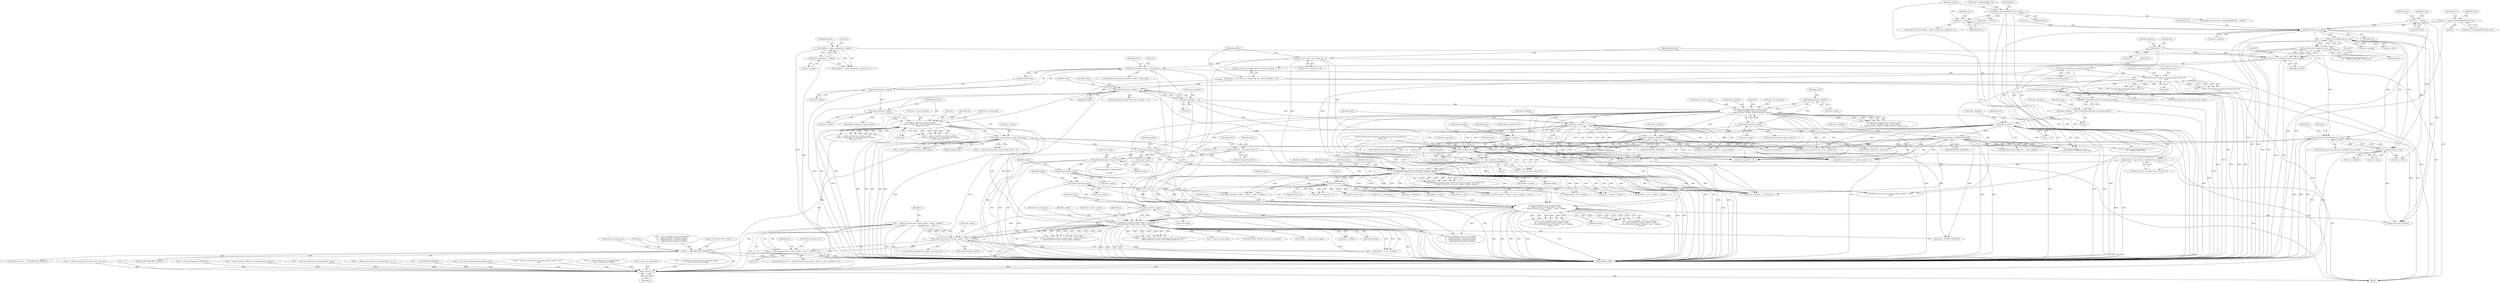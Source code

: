 digraph "0_mindrot_28652bca29046f62c7045e933e6b931de1d16737_0@integer" {
"1000614" [label="(Call,r = sshbuf_consume(state->input, aadlen + need + authlen))"];
"1000616" [label="(Call,sshbuf_consume(state->input, aadlen + need + authlen))"];
"1000603" [label="(Call,sshbuf_ptr(state->input))"];
"1000555" [label="(Call,sshbuf_ptr(state->input))"];
"1000547" [label="(Call,sshbuf_ptr(state->input))"];
"1000520" [label="(Call,sshbuf_dump(state->input, stderr))"];
"1000504" [label="(Call,sshbuf_len(state->input))"];
"1000437" [label="(Call,sshbuf_consume(state->input, block_size))"];
"1000372" [label="(Call,sshbuf_ptr(state->input))"];
"1000334" [label="(Call,sshbuf_len(state->input))"];
"1000362" [label="(Call,cipher_crypt(state->receive_context,\n\t\t    state->p_send.seqnr, cp, sshbuf_ptr(state->input),\n\t\t    block_size, 0, 0))"];
"1000349" [label="(Call,sshbuf_reserve(state->incoming_packet, block_size,\n\t\t    &cp))"];
"1000341" [label="(Call,sshbuf_reset(state->incoming_packet))"];
"1000333" [label="(Call,sshbuf_len(state->input) < block_size)"];
"1000224" [label="(Call,block_size = enc ? enc->block_size : 8)"];
"1000276" [label="(Call,sshbuf_len(state->input))"];
"1000272" [label="(Call,sshbuf_ptr(state->input))"];
"1000517" [label="(Call,fprintf(stderr, \"read_poll enc/full: \"))"];
"1000593" [label="(Call,cipher_crypt(state->receive_context, state->p_read.seqnr, cp,\n\t    sshbuf_ptr(state->input), need, aadlen, authlen))"];
"1000259" [label="(Call,cipher_get_length(state->receive_context,\n\t\t    &state->packlen, state->p_read.seqnr,\n\t\t    sshbuf_ptr(state->input), sshbuf_len(state->input)))"];
"1000251" [label="(Call,state->packlen == 0)"];
"1000540" [label="(Call,mac_check(mac, state->p_read.seqnr,\n\t\t    sshbuf_ptr(state->input), aadlen + need,\n\t\t    sshbuf_ptr(state->input) + aadlen + need + authlen,\n\t\t    maclen))"];
"1000526" [label="(Call,mac && mac->enabled && mac->etm)"];
"1000236" [label="(Call,mac && mac->enabled && mac->etm)"];
"1000215" [label="(Call,mac && mac->enabled)"];
"1000209" [label="(Call,mac = NULL)"];
"1000162" [label="(Call,state->newkeys[MODE_IN] != NULL)"];
"1000143" [label="(Call,*mac   = NULL)"];
"1000180" [label="(Call,mac  = &state->newkeys[MODE_IN]->mac)"];
"1000238" [label="(Call,mac->enabled && mac->etm)"];
"1000528" [label="(Call,mac->enabled && mac->etm)"];
"1000472" [label="(Call,debug(\"partial packet: block %d, need %d, maclen %d, authlen %d,\"\n\t    \" aadlen %d\", block_size, need, maclen, authlen, aadlen))"];
"1000466" [label="(Call,state->packlen - block_size)"];
"1000285" [label="(Call,state->packlen < 1 + 4)"];
"1000292" [label="(Call,state->packlen > PACKET_MAX_SIZE)"];
"1000392" [label="(Call,state->packlen < 1 + 4)"];
"1000381" [label="(Call,state->packlen = PEEK_U32(sshbuf_ptr(state->incoming_packet)))"];
"1000385" [label="(Call,PEEK_U32(sshbuf_ptr(state->incoming_packet)))"];
"1000386" [label="(Call,sshbuf_ptr(state->incoming_packet))"];
"1000399" [label="(Call,state->packlen > PACKET_MAX_SIZE)"];
"1000326" [label="(Call,state->packlen == 0)"];
"1000462" [label="(Call,need = 4 + state->packlen - block_size)"];
"1000455" [label="(Call,need = state->packlen)"];
"1000212" [label="(Call,maclen = mac && mac->enabled ? mac->mac_len : 0)"];
"1000235" [label="(Call,(mac && mac->enabled && mac->etm) || authlen)"];
"1000202" [label="(Call,authlen = cipher_authlen(enc->cipher))"];
"1000204" [label="(Call,cipher_authlen(enc->cipher))"];
"1000134" [label="(Call,authlen = 0)"];
"1000249" [label="(Call,aadlen && state->packlen == 0)"];
"1000232" [label="(Call,aadlen = (mac && mac->enabled && mac->etm) || authlen ? 4 : 0)"];
"1000481" [label="(Call,need % block_size)"];
"1000613" [label="(Call,(r = sshbuf_consume(state->input, aadlen + need + authlen)) != 0)"];
"1000666" [label="(Call,r != SSH_ERR_MAC_INVALID)"];
"1001009" [label="(Return,return r;)"];
"1000334" [label="(Call,sshbuf_len(state->input))"];
"1000441" [label="(Identifier,block_size)"];
"1000457" [label="(Call,state->packlen)"];
"1000481" [label="(Call,need % block_size)"];
"1000211" [label="(Identifier,NULL)"];
"1000246" [label="(Literal,4)"];
"1000336" [label="(Identifier,state)"];
"1000251" [label="(Call,state->packlen == 0)"];
"1000520" [label="(Call,sshbuf_dump(state->input, stderr))"];
"1000484" [label="(Literal,0)"];
"1000454" [label="(Block,)"];
"1000856" [label="(Call,r = uncompress_buffer(ssh, state->incoming_packet,\n\t\t    state->compression_buffer))"];
"1000293" [label="(Call,state->packlen)"];
"1000202" [label="(Call,authlen = cipher_authlen(enc->cipher))"];
"1000597" [label="(Call,state->p_read.seqnr)"];
"1000466" [label="(Call,state->packlen - block_size)"];
"1000538" [label="(Call,r = mac_check(mac, state->p_read.seqnr,\n\t\t    sshbuf_ptr(state->input), aadlen + need,\n\t\t    sshbuf_ptr(state->input) + aadlen + need + authlen,\n\t\t    maclen))"];
"1000216" [label="(Identifier,mac)"];
"1000325" [label="(ControlStructure,if (state->packlen == 0))"];
"1000208" [label="(Literal,0)"];
"1000524" [label="(Identifier,stderr)"];
"1000298" [label="(Call,sshbuf_dump(state->input, stderr))"];
"1000609" [label="(Identifier,authlen)"];
"1000976" [label="(Call,fprintf(stderr, \"read/plain[%d]:\r\n\", *typep))"];
"1000608" [label="(Identifier,aadlen)"];
"1000615" [label="(Identifier,r)"];
"1000392" [label="(Call,state->packlen < 1 + 4)"];
"1000333" [label="(Call,sshbuf_len(state->input) < block_size)"];
"1000556" [label="(Call,state->input)"];
"1000527" [label="(Identifier,mac)"];
"1000578" [label="(Call,sshbuf_reserve(state->incoming_packet, aadlen + need,\n\t    &cp))"];
"1000224" [label="(Call,block_size = enc ? enc->block_size : 8)"];
"1000263" [label="(Call,&state->packlen)"];
"1000201" [label="(Call,(authlen = cipher_authlen(enc->cipher)) != 0)"];
"1000435" [label="(Call,r = sshbuf_consume(state->input, block_size))"];
"1000210" [label="(Identifier,mac)"];
"1000427" [label="(Call,ssh_packet_start_discard(ssh, enc, mac, 0,\n\t\t\t    PACKET_MAX_SIZE))"];
"1000134" [label="(Call,authlen = 0)"];
"1000522" [label="(Identifier,state)"];
"1000758" [label="(Call,(state->packlen + 4) / block_size)"];
"1000371" [label="(Identifier,cp)"];
"1000289" [label="(Call,1 + 4)"];
"1000296" [label="(Identifier,PACKET_MAX_SIZE)"];
"1000346" [label="(Call,(r = sshbuf_reserve(state->incoming_packet, block_size,\n\t\t    &cp)) != 0)"];
"1000378" [label="(Literal,0)"];
"1000582" [label="(Call,aadlen + need)"];
"1000284" [label="(Call,state->packlen < 1 + 4 ||\n\t\t    state->packlen > PACKET_MAX_SIZE)"];
"1000607" [label="(Identifier,need)"];
"1001011" [label="(MethodReturn,RET)"];
"1000209" [label="(Call,mac = NULL)"];
"1000612" [label="(ControlStructure,if ((r = sshbuf_consume(state->input, aadlen + need + authlen)) != 0))"];
"1000332" [label="(ControlStructure,if (sshbuf_len(state->input) < block_size))"];
"1000272" [label="(Call,sshbuf_ptr(state->input))"];
"1000551" [label="(Call,aadlen + need)"];
"1000700" [label="(Call,r = sshbuf_consume(state->input, mac->mac_len))"];
"1000225" [label="(Identifier,block_size)"];
"1000285" [label="(Call,state->packlen < 1 + 4)"];
"1000331" [label="(Block,)"];
"1000342" [label="(Call,state->incoming_packet)"];
"1000343" [label="(Identifier,state)"];
"1000483" [label="(Identifier,block_size)"];
"1000667" [label="(Identifier,r)"];
"1000338" [label="(Identifier,block_size)"];
"1000250" [label="(Identifier,aadlen)"];
"1000643" [label="(Call,mac_check(mac, state->p_read.seqnr,\n\t\t    sshbuf_ptr(state->incoming_packet),\n\t\t    sshbuf_len(state->incoming_packet),\n\t\t    sshbuf_ptr(state->input), maclen))"];
"1000590" [label="(Call,(r = cipher_crypt(state->receive_context, state->p_read.seqnr, cp,\n\t    sshbuf_ptr(state->input), need, aadlen, authlen)) != 0)"];
"1000614" [label="(Call,r = sshbuf_consume(state->input, aadlen + need + authlen))"];
"1000148" [label="(Identifier,comp)"];
"1000604" [label="(Call,state->input)"];
"1001010" [label="(Identifier,r)"];
"1000529" [label="(Call,mac->enabled)"];
"1000725" [label="(Call,++state->p_read.seqnr)"];
"1000118" [label="(Block,)"];
"1000691" [label="(Call,debug(\"MAC #%d ok\", state->p_read.seqnr))"];
"1000658" [label="(Call,sshbuf_ptr(state->input))"];
"1000169" [label="(Block,)"];
"1000559" [label="(Call,aadlen + need + authlen)"];
"1000381" [label="(Call,state->packlen = PEEK_U32(sshbuf_ptr(state->incoming_packet)))"];
"1000294" [label="(Identifier,state)"];
"1000235" [label="(Call,(mac && mac->enabled && mac->etm) || authlen)"];
"1000477" [label="(Identifier,authlen)"];
"1000387" [label="(Call,state->incoming_packet)"];
"1000212" [label="(Call,maclen = mac && mac->enabled ? mac->mac_len : 0)"];
"1000554" [label="(Call,sshbuf_ptr(state->input) + aadlen + need + authlen)"];
"1000973" [label="(Call,r = 0)"];
"1000518" [label="(Identifier,stderr)"];
"1000467" [label="(Call,state->packlen)"];
"1000366" [label="(Call,state->p_send.seqnr)"];
"1000394" [label="(Identifier,state)"];
"1000952" [label="(Call,r = ssh_set_newkeys(ssh, MODE_IN))"];
"1000401" [label="(Identifier,state)"];
"1000827" [label="(Call,r = sshbuf_consume_end(state->incoming_packet, padlen))"];
"1000480" [label="(Call,need % block_size != 0)"];
"1000568" [label="(Call,r == SSH_ERR_MAC_INVALID)"];
"1000276" [label="(Call,sshbuf_len(state->input))"];
"1000226" [label="(Call,enc ? enc->block_size : 8)"];
"1000280" [label="(Literal,0)"];
"1000641" [label="(Call,r = mac_check(mac, state->p_read.seqnr,\n\t\t    sshbuf_ptr(state->incoming_packet),\n\t\t    sshbuf_len(state->incoming_packet),\n\t\t    sshbuf_ptr(state->input), maclen))"];
"1000471" [label="(Call,DBG(debug(\"partial packet: block %d, need %d, maclen %d, authlen %d,\"\n\t    \" aadlen %d\", block_size, need, maclen, authlen, aadlen)))"];
"1000499" [label="(Call,PACKET_MAX_SIZE - block_size)"];
"1000528" [label="(Call,mac->enabled && mac->etm)"];
"1000382" [label="(Call,state->packlen)"];
"1000354" [label="(Call,&cp)"];
"1000248" [label="(ControlStructure,if (aadlen && state->packlen == 0))"];
"1000136" [label="(Literal,0)"];
"1000671" [label="(Literal,\"Corrupted MAC on input.\")"];
"1000376" [label="(Identifier,block_size)"];
"1000547" [label="(Call,sshbuf_ptr(state->input))"];
"1000472" [label="(Call,debug(\"partial packet: block %d, need %d, maclen %d, authlen %d,\"\n\t    \" aadlen %d\", block_size, need, maclen, authlen, aadlen))"];
"1000416" [label="(Call,sshbuf_dump(state->incoming_packet, stderr))"];
"1000259" [label="(Call,cipher_get_length(state->receive_context,\n\t\t    &state->packlen, state->p_read.seqnr,\n\t\t    sshbuf_ptr(state->input), sshbuf_len(state->input)))"];
"1000626" [label="(ControlStructure,goto out;)"];
"1000715" [label="(Call,*seqnr_p = state->p_read.seqnr)"];
"1000673" [label="(Call,need > PACKET_MAX_SIZE)"];
"1000205" [label="(Call,enc->cipher)"];
"1000476" [label="(Identifier,maclen)"];
"1000665" [label="(ControlStructure,if (r != SSH_ERR_MAC_INVALID))"];
"1000445" [label="(Call,debug(\"input: packet len %u\", state->packlen+4))"];
"1000894" [label="(Call,r = sshbuf_get_u8(state->incoming_packet, typep))"];
"1000577" [label="(Identifier,r)"];
"1000353" [label="(Identifier,block_size)"];
"1000214" [label="(Call,mac && mac->enabled ? mac->mac_len : 0)"];
"1000464" [label="(Call,4 + state->packlen - block_size)"];
"1000335" [label="(Call,state->input)"];
"1000385" [label="(Call,PEEK_U32(sshbuf_ptr(state->incoming_packet)))"];
"1000350" [label="(Call,state->incoming_packet)"];
"1000255" [label="(Literal,0)"];
"1000267" [label="(Call,state->p_read.seqnr)"];
"1000217" [label="(Call,mac->enabled)"];
"1000232" [label="(Call,aadlen = (mac && mac->enabled && mac->etm) || authlen ? 4 : 0)"];
"1000594" [label="(Call,state->receive_context)"];
"1000512" [label="(Call,authlen + maclen)"];
"1000669" [label="(ControlStructure,goto out;)"];
"1000552" [label="(Identifier,aadlen)"];
"1000494" [label="(Call,ssh_packet_start_discard(ssh, enc, mac, 0,\n\t\t    PACKET_MAX_SIZE - block_size))"];
"1000473" [label="(Literal,\"partial packet: block %d, need %d, maclen %d, authlen %d,\"\n\t    \" aadlen %d\")"];
"1000526" [label="(Call,mac && mac->enabled && mac->etm)"];
"1000463" [label="(Identifier,need)"];
"1000519" [label="(Literal,\"read_poll enc/full: \")"];
"1000816" [label="(Call,r = sshbuf_consume(state->incoming_packet, 4 + 1))"];
"1000286" [label="(Call,state->packlen)"];
"1000968" [label="(Call,r = ssh_packet_enable_delayed_compress(ssh))"];
"1000702" [label="(Call,sshbuf_consume(state->input, mac->mac_len))"];
"1000591" [label="(Call,r = cipher_crypt(state->receive_context, state->p_read.seqnr, cp,\n\t    sshbuf_ptr(state->input), need, aadlen, authlen))"];
"1000537" [label="(Call,(r = mac_check(mac, state->p_read.seqnr,\n\t\t    sshbuf_ptr(state->input), aadlen + need,\n\t\t    sshbuf_ptr(state->input) + aadlen + need + authlen,\n\t\t    maclen)) != 0)"];
"1000162" [label="(Call,state->newkeys[MODE_IN] != NULL)"];
"1000328" [label="(Identifier,state)"];
"1000759" [label="(Call,state->packlen + 4)"];
"1000629" [label="(Identifier,mac)"];
"1000616" [label="(Call,sshbuf_consume(state->input, aadlen + need + authlen))"];
"1000363" [label="(Call,state->receive_context)"];
"1000504" [label="(Call,sshbuf_len(state->input))"];
"1000273" [label="(Call,state->input)"];
"1000434" [label="(Call,(r = sshbuf_consume(state->input, block_size)) != 0)"];
"1001009" [label="(Return,return r;)"];
"1000326" [label="(Call,state->packlen == 0)"];
"1000540" [label="(Call,mac_check(mac, state->p_read.seqnr,\n\t\t    sshbuf_ptr(state->input), aadlen + need,\n\t\t    sshbuf_ptr(state->input) + aadlen + need + authlen,\n\t\t    maclen))"];
"1000171" [label="(Identifier,enc)"];
"1000576" [label="(Call,r = sshbuf_reserve(state->incoming_packet, aadlen + need,\n\t    &cp))"];
"1000144" [label="(Identifier,mac)"];
"1000247" [label="(Literal,0)"];
"1000303" [label="(Call,logit(\"Bad packet length %u.\", state->packlen))"];
"1000237" [label="(Identifier,mac)"];
"1000503" [label="(Call,sshbuf_len(state->input) < aadlen + need + authlen + maclen)"];
"1000260" [label="(Call,state->receive_context)"];
"1000292" [label="(Call,state->packlen > PACKET_MAX_SIZE)"];
"1000525" [label="(ControlStructure,if (mac && mac->enabled && mac->etm))"];
"1000617" [label="(Call,state->input)"];
"1000446" [label="(Literal,\"input: packet len %u\")"];
"1000539" [label="(Identifier,r)"];
"1000252" [label="(Call,state->packlen)"];
"1000517" [label="(Call,fprintf(stderr, \"read_poll enc/full: \"))"];
"1000215" [label="(Call,mac && mac->enabled)"];
"1000168" [label="(Identifier,NULL)"];
"1000242" [label="(Call,mac->etm)"];
"1000470" [label="(Identifier,block_size)"];
"1000475" [label="(Identifier,need)"];
"1000373" [label="(Call,state->input)"];
"1000340" [label="(Literal,0)"];
"1000474" [label="(Identifier,block_size)"];
"1000456" [label="(Identifier,need)"];
"1000560" [label="(Identifier,aadlen)"];
"1000191" [label="(Identifier,comp)"];
"1000372" [label="(Call,sshbuf_ptr(state->input))"];
"1000327" [label="(Call,state->packlen)"];
"1000628" [label="(Call,mac && mac->enabled)"];
"1000393" [label="(Call,state->packlen)"];
"1000348" [label="(Identifier,r)"];
"1000204" [label="(Call,cipher_authlen(enc->cipher))"];
"1001001" [label="(Call,r = kex_start_rekex(ssh))"];
"1000765" [label="(Call,state->p_read.bytes += state->packlen + 4)"];
"1000377" [label="(Literal,0)"];
"1000396" [label="(Call,1 + 4)"];
"1000561" [label="(Call,need + authlen)"];
"1000360" [label="(Call,r = cipher_crypt(state->receive_context,\n\t\t    state->p_send.seqnr, cp, sshbuf_ptr(state->input),\n\t\t    block_size, 0, 0))"];
"1000239" [label="(Call,mac->enabled)"];
"1000140" [label="(Identifier,enc)"];
"1000622" [label="(Call,need + authlen)"];
"1000221" [label="(Identifier,mac)"];
"1000347" [label="(Call,r = sshbuf_reserve(state->incoming_packet, block_size,\n\t\t    &cp))"];
"1000145" [label="(Identifier,NULL)"];
"1000505" [label="(Call,state->input)"];
"1000362" [label="(Call,cipher_crypt(state->receive_context,\n\t\t    state->p_send.seqnr, cp, sshbuf_ptr(state->input),\n\t\t    block_size, 0, 0))"];
"1000403" [label="(Identifier,PACKET_MAX_SIZE)"];
"1000603" [label="(Call,sshbuf_ptr(state->input))"];
"1000341" [label="(Call,sshbuf_reset(state->incoming_packet))"];
"1000386" [label="(Call,sshbuf_ptr(state->incoming_packet))"];
"1000213" [label="(Identifier,maclen)"];
"1000359" [label="(Call,(r = cipher_crypt(state->receive_context,\n\t\t    state->p_send.seqnr, cp, sshbuf_ptr(state->input),\n\t\t    block_size, 0, 0)) != 0)"];
"1000438" [label="(Call,state->input)"];
"1000200" [label="(ControlStructure,if ((authlen = cipher_authlen(enc->cipher)) != 0))"];
"1000161" [label="(ControlStructure,if (state->newkeys[MODE_IN] != NULL))"];
"1000478" [label="(Identifier,aadlen)"];
"1000482" [label="(Identifier,need)"];
"1000668" [label="(Identifier,SSH_ERR_MAC_INVALID)"];
"1000510" [label="(Call,need + authlen + maclen)"];
"1000163" [label="(Call,state->newkeys[MODE_IN])"];
"1000245" [label="(Identifier,authlen)"];
"1000447" [label="(Call,state->packlen+4)"];
"1000455" [label="(Call,need = state->packlen)"];
"1000636" [label="(Call,!mac->etm)"];
"1000509" [label="(Identifier,aadlen)"];
"1000349" [label="(Call,sshbuf_reserve(state->incoming_packet, block_size,\n\t\t    &cp))"];
"1000408" [label="(Call,sshbuf_dump(state->input, stderr))"];
"1000532" [label="(Call,mac->etm)"];
"1000874" [label="(Call,r = sshbuf_putb(state->incoming_packet,\n\t\t    state->compression_buffer))"];
"1000462" [label="(Call,need = 4 + state->packlen - block_size)"];
"1000400" [label="(Call,state->packlen)"];
"1000613" [label="(Call,(r = sshbuf_consume(state->input, aadlen + need + authlen)) != 0)"];
"1000437" [label="(Call,sshbuf_consume(state->input, block_size))"];
"1000203" [label="(Identifier,authlen)"];
"1000258" [label="(Call,cipher_get_length(state->receive_context,\n\t\t    &state->packlen, state->p_read.seqnr,\n\t\t    sshbuf_ptr(state->input), sshbuf_len(state->input)) != 0)"];
"1000712" [label="(Call,seqnr_p != NULL)"];
"1000143" [label="(Call,*mac   = NULL)"];
"1000180" [label="(Call,mac  = &state->newkeys[MODE_IN]->mac)"];
"1000461" [label="(Block,)"];
"1000548" [label="(Call,state->input)"];
"1000399" [label="(Call,state->packlen > PACKET_MAX_SIZE)"];
"1000541" [label="(Identifier,mac)"];
"1000620" [label="(Call,aadlen + need + authlen)"];
"1000602" [label="(Identifier,cp)"];
"1000593" [label="(Call,cipher_crypt(state->receive_context, state->p_read.seqnr, cp,\n\t    sshbuf_ptr(state->input), need, aadlen, authlen))"];
"1000564" [label="(Identifier,maclen)"];
"1000521" [label="(Call,state->input)"];
"1000771" [label="(Call,state->packlen + 4)"];
"1000542" [label="(Call,state->p_read.seqnr)"];
"1000236" [label="(Call,mac && mac->enabled && mac->etm)"];
"1000181" [label="(Identifier,mac)"];
"1000135" [label="(Identifier,authlen)"];
"1000233" [label="(Identifier,aadlen)"];
"1000555" [label="(Call,sshbuf_ptr(state->input))"];
"1000391" [label="(Call,state->packlen < 1 + 4 ||\n\t\t    state->packlen > PACKET_MAX_SIZE)"];
"1000490" [label="(Call,need % block_size)"];
"1000421" [label="(Call,logit(\"Bad packet length %u.\", state->packlen))"];
"1000223" [label="(Literal,0)"];
"1000330" [label="(Literal,0)"];
"1000278" [label="(Identifier,state)"];
"1000238" [label="(Call,mac->enabled && mac->etm)"];
"1000625" [label="(Literal,0)"];
"1000261" [label="(Identifier,state)"];
"1000182" [label="(Call,&state->newkeys[MODE_IN]->mac)"];
"1000234" [label="(Call,(mac && mac->enabled && mac->etm) || authlen ? 4 : 0)"];
"1000666" [label="(Call,r != SSH_ERR_MAC_INVALID)"];
"1000508" [label="(Call,aadlen + need + authlen + maclen)"];
"1000249" [label="(Call,aadlen && state->packlen == 0)"];
"1000277" [label="(Call,state->input)"];
"1000614" -> "1000613"  [label="AST: "];
"1000614" -> "1000616"  [label="CFG: "];
"1000615" -> "1000614"  [label="AST: "];
"1000616" -> "1000614"  [label="AST: "];
"1000625" -> "1000614"  [label="CFG: "];
"1000614" -> "1001011"  [label="DDG: "];
"1000614" -> "1001011"  [label="DDG: "];
"1000614" -> "1000613"  [label="DDG: "];
"1000616" -> "1000614"  [label="DDG: "];
"1000616" -> "1000614"  [label="DDG: "];
"1000614" -> "1000666"  [label="DDG: "];
"1000614" -> "1001009"  [label="DDG: "];
"1000616" -> "1000620"  [label="CFG: "];
"1000617" -> "1000616"  [label="AST: "];
"1000620" -> "1000616"  [label="AST: "];
"1000616" -> "1001011"  [label="DDG: "];
"1000616" -> "1001011"  [label="DDG: "];
"1000616" -> "1000613"  [label="DDG: "];
"1000616" -> "1000613"  [label="DDG: "];
"1000603" -> "1000616"  [label="DDG: "];
"1000593" -> "1000616"  [label="DDG: "];
"1000593" -> "1000616"  [label="DDG: "];
"1000593" -> "1000616"  [label="DDG: "];
"1000616" -> "1000658"  [label="DDG: "];
"1000616" -> "1000702"  [label="DDG: "];
"1000603" -> "1000593"  [label="AST: "];
"1000603" -> "1000604"  [label="CFG: "];
"1000604" -> "1000603"  [label="AST: "];
"1000607" -> "1000603"  [label="CFG: "];
"1000603" -> "1001011"  [label="DDG: "];
"1000603" -> "1000593"  [label="DDG: "];
"1000555" -> "1000603"  [label="DDG: "];
"1000520" -> "1000603"  [label="DDG: "];
"1000555" -> "1000554"  [label="AST: "];
"1000555" -> "1000556"  [label="CFG: "];
"1000556" -> "1000555"  [label="AST: "];
"1000560" -> "1000555"  [label="CFG: "];
"1000555" -> "1001011"  [label="DDG: "];
"1000555" -> "1000540"  [label="DDG: "];
"1000555" -> "1000554"  [label="DDG: "];
"1000547" -> "1000555"  [label="DDG: "];
"1000547" -> "1000540"  [label="AST: "];
"1000547" -> "1000548"  [label="CFG: "];
"1000548" -> "1000547"  [label="AST: "];
"1000552" -> "1000547"  [label="CFG: "];
"1000547" -> "1000540"  [label="DDG: "];
"1000520" -> "1000547"  [label="DDG: "];
"1000520" -> "1000118"  [label="AST: "];
"1000520" -> "1000524"  [label="CFG: "];
"1000521" -> "1000520"  [label="AST: "];
"1000524" -> "1000520"  [label="AST: "];
"1000527" -> "1000520"  [label="CFG: "];
"1000520" -> "1001011"  [label="DDG: "];
"1000520" -> "1001011"  [label="DDG: "];
"1000520" -> "1001011"  [label="DDG: "];
"1000504" -> "1000520"  [label="DDG: "];
"1000517" -> "1000520"  [label="DDG: "];
"1000520" -> "1000976"  [label="DDG: "];
"1000504" -> "1000503"  [label="AST: "];
"1000504" -> "1000505"  [label="CFG: "];
"1000505" -> "1000504"  [label="AST: "];
"1000509" -> "1000504"  [label="CFG: "];
"1000504" -> "1001011"  [label="DDG: "];
"1000504" -> "1000503"  [label="DDG: "];
"1000437" -> "1000504"  [label="DDG: "];
"1000276" -> "1000504"  [label="DDG: "];
"1000437" -> "1000435"  [label="AST: "];
"1000437" -> "1000441"  [label="CFG: "];
"1000438" -> "1000437"  [label="AST: "];
"1000441" -> "1000437"  [label="AST: "];
"1000435" -> "1000437"  [label="CFG: "];
"1000437" -> "1001011"  [label="DDG: "];
"1000437" -> "1001011"  [label="DDG: "];
"1000437" -> "1000434"  [label="DDG: "];
"1000437" -> "1000434"  [label="DDG: "];
"1000437" -> "1000435"  [label="DDG: "];
"1000437" -> "1000435"  [label="DDG: "];
"1000372" -> "1000437"  [label="DDG: "];
"1000362" -> "1000437"  [label="DDG: "];
"1000437" -> "1000466"  [label="DDG: "];
"1000437" -> "1000472"  [label="DDG: "];
"1000372" -> "1000362"  [label="AST: "];
"1000372" -> "1000373"  [label="CFG: "];
"1000373" -> "1000372"  [label="AST: "];
"1000376" -> "1000372"  [label="CFG: "];
"1000372" -> "1001011"  [label="DDG: "];
"1000372" -> "1000362"  [label="DDG: "];
"1000334" -> "1000372"  [label="DDG: "];
"1000372" -> "1000408"  [label="DDG: "];
"1000334" -> "1000333"  [label="AST: "];
"1000334" -> "1000335"  [label="CFG: "];
"1000335" -> "1000334"  [label="AST: "];
"1000338" -> "1000334"  [label="CFG: "];
"1000334" -> "1001011"  [label="DDG: "];
"1000334" -> "1000333"  [label="DDG: "];
"1000362" -> "1000360"  [label="AST: "];
"1000362" -> "1000378"  [label="CFG: "];
"1000363" -> "1000362"  [label="AST: "];
"1000366" -> "1000362"  [label="AST: "];
"1000371" -> "1000362"  [label="AST: "];
"1000376" -> "1000362"  [label="AST: "];
"1000377" -> "1000362"  [label="AST: "];
"1000378" -> "1000362"  [label="AST: "];
"1000360" -> "1000362"  [label="CFG: "];
"1000362" -> "1001011"  [label="DDG: "];
"1000362" -> "1001011"  [label="DDG: "];
"1000362" -> "1001011"  [label="DDG: "];
"1000362" -> "1001011"  [label="DDG: "];
"1000362" -> "1001011"  [label="DDG: "];
"1000362" -> "1000359"  [label="DDG: "];
"1000362" -> "1000359"  [label="DDG: "];
"1000362" -> "1000359"  [label="DDG: "];
"1000362" -> "1000359"  [label="DDG: "];
"1000362" -> "1000359"  [label="DDG: "];
"1000362" -> "1000359"  [label="DDG: "];
"1000362" -> "1000360"  [label="DDG: "];
"1000362" -> "1000360"  [label="DDG: "];
"1000362" -> "1000360"  [label="DDG: "];
"1000362" -> "1000360"  [label="DDG: "];
"1000362" -> "1000360"  [label="DDG: "];
"1000362" -> "1000360"  [label="DDG: "];
"1000349" -> "1000362"  [label="DDG: "];
"1000362" -> "1000593"  [label="DDG: "];
"1000362" -> "1000593"  [label="DDG: "];
"1000349" -> "1000347"  [label="AST: "];
"1000349" -> "1000354"  [label="CFG: "];
"1000350" -> "1000349"  [label="AST: "];
"1000353" -> "1000349"  [label="AST: "];
"1000354" -> "1000349"  [label="AST: "];
"1000347" -> "1000349"  [label="CFG: "];
"1000349" -> "1001011"  [label="DDG: "];
"1000349" -> "1001011"  [label="DDG: "];
"1000349" -> "1001011"  [label="DDG: "];
"1000349" -> "1000346"  [label="DDG: "];
"1000349" -> "1000346"  [label="DDG: "];
"1000349" -> "1000346"  [label="DDG: "];
"1000349" -> "1000347"  [label="DDG: "];
"1000349" -> "1000347"  [label="DDG: "];
"1000349" -> "1000347"  [label="DDG: "];
"1000341" -> "1000349"  [label="DDG: "];
"1000333" -> "1000349"  [label="DDG: "];
"1000349" -> "1000386"  [label="DDG: "];
"1000349" -> "1000578"  [label="DDG: "];
"1000341" -> "1000331"  [label="AST: "];
"1000341" -> "1000342"  [label="CFG: "];
"1000342" -> "1000341"  [label="AST: "];
"1000348" -> "1000341"  [label="CFG: "];
"1000341" -> "1001011"  [label="DDG: "];
"1000333" -> "1000332"  [label="AST: "];
"1000333" -> "1000338"  [label="CFG: "];
"1000338" -> "1000333"  [label="AST: "];
"1000340" -> "1000333"  [label="CFG: "];
"1000343" -> "1000333"  [label="CFG: "];
"1000333" -> "1001011"  [label="DDG: "];
"1000333" -> "1001011"  [label="DDG: "];
"1000333" -> "1001011"  [label="DDG: "];
"1000224" -> "1000333"  [label="DDG: "];
"1000224" -> "1000118"  [label="AST: "];
"1000224" -> "1000226"  [label="CFG: "];
"1000225" -> "1000224"  [label="AST: "];
"1000226" -> "1000224"  [label="AST: "];
"1000233" -> "1000224"  [label="CFG: "];
"1000224" -> "1001011"  [label="DDG: "];
"1000224" -> "1001011"  [label="DDG: "];
"1000224" -> "1000466"  [label="DDG: "];
"1000224" -> "1000472"  [label="DDG: "];
"1000276" -> "1000259"  [label="AST: "];
"1000276" -> "1000277"  [label="CFG: "];
"1000277" -> "1000276"  [label="AST: "];
"1000259" -> "1000276"  [label="CFG: "];
"1000276" -> "1001011"  [label="DDG: "];
"1000276" -> "1000259"  [label="DDG: "];
"1000272" -> "1000276"  [label="DDG: "];
"1000276" -> "1000298"  [label="DDG: "];
"1000272" -> "1000259"  [label="AST: "];
"1000272" -> "1000273"  [label="CFG: "];
"1000273" -> "1000272"  [label="AST: "];
"1000278" -> "1000272"  [label="CFG: "];
"1000272" -> "1000259"  [label="DDG: "];
"1000517" -> "1000118"  [label="AST: "];
"1000517" -> "1000519"  [label="CFG: "];
"1000518" -> "1000517"  [label="AST: "];
"1000519" -> "1000517"  [label="AST: "];
"1000522" -> "1000517"  [label="CFG: "];
"1000517" -> "1001011"  [label="DDG: "];
"1000593" -> "1000591"  [label="AST: "];
"1000593" -> "1000609"  [label="CFG: "];
"1000594" -> "1000593"  [label="AST: "];
"1000597" -> "1000593"  [label="AST: "];
"1000602" -> "1000593"  [label="AST: "];
"1000607" -> "1000593"  [label="AST: "];
"1000608" -> "1000593"  [label="AST: "];
"1000609" -> "1000593"  [label="AST: "];
"1000591" -> "1000593"  [label="CFG: "];
"1000593" -> "1001011"  [label="DDG: "];
"1000593" -> "1001011"  [label="DDG: "];
"1000593" -> "1001011"  [label="DDG: "];
"1000593" -> "1001011"  [label="DDG: "];
"1000593" -> "1001011"  [label="DDG: "];
"1000593" -> "1001011"  [label="DDG: "];
"1000593" -> "1001011"  [label="DDG: "];
"1000593" -> "1000590"  [label="DDG: "];
"1000593" -> "1000590"  [label="DDG: "];
"1000593" -> "1000590"  [label="DDG: "];
"1000593" -> "1000590"  [label="DDG: "];
"1000593" -> "1000590"  [label="DDG: "];
"1000593" -> "1000590"  [label="DDG: "];
"1000593" -> "1000590"  [label="DDG: "];
"1000593" -> "1000591"  [label="DDG: "];
"1000593" -> "1000591"  [label="DDG: "];
"1000593" -> "1000591"  [label="DDG: "];
"1000593" -> "1000591"  [label="DDG: "];
"1000593" -> "1000591"  [label="DDG: "];
"1000593" -> "1000591"  [label="DDG: "];
"1000593" -> "1000591"  [label="DDG: "];
"1000259" -> "1000593"  [label="DDG: "];
"1000259" -> "1000593"  [label="DDG: "];
"1000540" -> "1000593"  [label="DDG: "];
"1000481" -> "1000593"  [label="DDG: "];
"1000472" -> "1000593"  [label="DDG: "];
"1000472" -> "1000593"  [label="DDG: "];
"1000593" -> "1000620"  [label="DDG: "];
"1000593" -> "1000620"  [label="DDG: "];
"1000593" -> "1000620"  [label="DDG: "];
"1000593" -> "1000622"  [label="DDG: "];
"1000593" -> "1000622"  [label="DDG: "];
"1000593" -> "1000643"  [label="DDG: "];
"1000593" -> "1000673"  [label="DDG: "];
"1000593" -> "1000691"  [label="DDG: "];
"1000593" -> "1000715"  [label="DDG: "];
"1000593" -> "1000725"  [label="DDG: "];
"1000259" -> "1000258"  [label="AST: "];
"1000260" -> "1000259"  [label="AST: "];
"1000263" -> "1000259"  [label="AST: "];
"1000267" -> "1000259"  [label="AST: "];
"1000280" -> "1000259"  [label="CFG: "];
"1000259" -> "1001011"  [label="DDG: "];
"1000259" -> "1001011"  [label="DDG: "];
"1000259" -> "1001011"  [label="DDG: "];
"1000259" -> "1001011"  [label="DDG: "];
"1000259" -> "1001011"  [label="DDG: "];
"1000259" -> "1000258"  [label="DDG: "];
"1000259" -> "1000258"  [label="DDG: "];
"1000259" -> "1000258"  [label="DDG: "];
"1000259" -> "1000258"  [label="DDG: "];
"1000259" -> "1000258"  [label="DDG: "];
"1000251" -> "1000259"  [label="DDG: "];
"1000259" -> "1000285"  [label="DDG: "];
"1000259" -> "1000292"  [label="DDG: "];
"1000259" -> "1000303"  [label="DDG: "];
"1000259" -> "1000445"  [label="DDG: "];
"1000259" -> "1000447"  [label="DDG: "];
"1000259" -> "1000455"  [label="DDG: "];
"1000259" -> "1000466"  [label="DDG: "];
"1000259" -> "1000540"  [label="DDG: "];
"1000259" -> "1000758"  [label="DDG: "];
"1000259" -> "1000759"  [label="DDG: "];
"1000259" -> "1000765"  [label="DDG: "];
"1000259" -> "1000771"  [label="DDG: "];
"1000251" -> "1000249"  [label="AST: "];
"1000251" -> "1000255"  [label="CFG: "];
"1000252" -> "1000251"  [label="AST: "];
"1000255" -> "1000251"  [label="AST: "];
"1000249" -> "1000251"  [label="CFG: "];
"1000251" -> "1001011"  [label="DDG: "];
"1000251" -> "1000249"  [label="DDG: "];
"1000251" -> "1000249"  [label="DDG: "];
"1000251" -> "1000285"  [label="DDG: "];
"1000251" -> "1000326"  [label="DDG: "];
"1000540" -> "1000538"  [label="AST: "];
"1000540" -> "1000564"  [label="CFG: "];
"1000541" -> "1000540"  [label="AST: "];
"1000542" -> "1000540"  [label="AST: "];
"1000551" -> "1000540"  [label="AST: "];
"1000554" -> "1000540"  [label="AST: "];
"1000564" -> "1000540"  [label="AST: "];
"1000538" -> "1000540"  [label="CFG: "];
"1000540" -> "1001011"  [label="DDG: "];
"1000540" -> "1001011"  [label="DDG: "];
"1000540" -> "1001011"  [label="DDG: "];
"1000540" -> "1001011"  [label="DDG: "];
"1000540" -> "1001011"  [label="DDG: "];
"1000540" -> "1001011"  [label="DDG: "];
"1000540" -> "1000537"  [label="DDG: "];
"1000540" -> "1000537"  [label="DDG: "];
"1000540" -> "1000537"  [label="DDG: "];
"1000540" -> "1000537"  [label="DDG: "];
"1000540" -> "1000537"  [label="DDG: "];
"1000540" -> "1000537"  [label="DDG: "];
"1000540" -> "1000538"  [label="DDG: "];
"1000540" -> "1000538"  [label="DDG: "];
"1000540" -> "1000538"  [label="DDG: "];
"1000540" -> "1000538"  [label="DDG: "];
"1000540" -> "1000538"  [label="DDG: "];
"1000540" -> "1000538"  [label="DDG: "];
"1000526" -> "1000540"  [label="DDG: "];
"1000472" -> "1000540"  [label="DDG: "];
"1000472" -> "1000540"  [label="DDG: "];
"1000472" -> "1000540"  [label="DDG: "];
"1000481" -> "1000540"  [label="DDG: "];
"1000540" -> "1000628"  [label="DDG: "];
"1000540" -> "1000643"  [label="DDG: "];
"1000526" -> "1000525"  [label="AST: "];
"1000526" -> "1000527"  [label="CFG: "];
"1000526" -> "1000528"  [label="CFG: "];
"1000527" -> "1000526"  [label="AST: "];
"1000528" -> "1000526"  [label="AST: "];
"1000539" -> "1000526"  [label="CFG: "];
"1000577" -> "1000526"  [label="CFG: "];
"1000526" -> "1001011"  [label="DDG: "];
"1000526" -> "1001011"  [label="DDG: "];
"1000526" -> "1001011"  [label="DDG: "];
"1000236" -> "1000526"  [label="DDG: "];
"1000236" -> "1000526"  [label="DDG: "];
"1000528" -> "1000526"  [label="DDG: "];
"1000528" -> "1000526"  [label="DDG: "];
"1000526" -> "1000628"  [label="DDG: "];
"1000236" -> "1000235"  [label="AST: "];
"1000236" -> "1000237"  [label="CFG: "];
"1000236" -> "1000238"  [label="CFG: "];
"1000237" -> "1000236"  [label="AST: "];
"1000238" -> "1000236"  [label="AST: "];
"1000245" -> "1000236"  [label="CFG: "];
"1000235" -> "1000236"  [label="CFG: "];
"1000236" -> "1001011"  [label="DDG: "];
"1000236" -> "1001011"  [label="DDG: "];
"1000236" -> "1000235"  [label="DDG: "];
"1000236" -> "1000235"  [label="DDG: "];
"1000215" -> "1000236"  [label="DDG: "];
"1000238" -> "1000236"  [label="DDG: "];
"1000238" -> "1000236"  [label="DDG: "];
"1000236" -> "1000427"  [label="DDG: "];
"1000236" -> "1000494"  [label="DDG: "];
"1000215" -> "1000214"  [label="AST: "];
"1000215" -> "1000216"  [label="CFG: "];
"1000215" -> "1000217"  [label="CFG: "];
"1000216" -> "1000215"  [label="AST: "];
"1000217" -> "1000215"  [label="AST: "];
"1000221" -> "1000215"  [label="CFG: "];
"1000223" -> "1000215"  [label="CFG: "];
"1000215" -> "1001011"  [label="DDG: "];
"1000209" -> "1000215"  [label="DDG: "];
"1000143" -> "1000215"  [label="DDG: "];
"1000180" -> "1000215"  [label="DDG: "];
"1000215" -> "1000238"  [label="DDG: "];
"1000215" -> "1000528"  [label="DDG: "];
"1000215" -> "1000628"  [label="DDG: "];
"1000209" -> "1000200"  [label="AST: "];
"1000209" -> "1000211"  [label="CFG: "];
"1000210" -> "1000209"  [label="AST: "];
"1000211" -> "1000209"  [label="AST: "];
"1000213" -> "1000209"  [label="CFG: "];
"1000209" -> "1001011"  [label="DDG: "];
"1000162" -> "1000209"  [label="DDG: "];
"1000162" -> "1000161"  [label="AST: "];
"1000162" -> "1000168"  [label="CFG: "];
"1000163" -> "1000162"  [label="AST: "];
"1000168" -> "1000162"  [label="AST: "];
"1000171" -> "1000162"  [label="CFG: "];
"1000213" -> "1000162"  [label="CFG: "];
"1000162" -> "1001011"  [label="DDG: "];
"1000162" -> "1001011"  [label="DDG: "];
"1000162" -> "1001011"  [label="DDG: "];
"1000162" -> "1000712"  [label="DDG: "];
"1000143" -> "1000118"  [label="AST: "];
"1000143" -> "1000145"  [label="CFG: "];
"1000144" -> "1000143"  [label="AST: "];
"1000145" -> "1000143"  [label="AST: "];
"1000148" -> "1000143"  [label="CFG: "];
"1000143" -> "1001011"  [label="DDG: "];
"1000180" -> "1000169"  [label="AST: "];
"1000180" -> "1000182"  [label="CFG: "];
"1000181" -> "1000180"  [label="AST: "];
"1000182" -> "1000180"  [label="AST: "];
"1000191" -> "1000180"  [label="CFG: "];
"1000180" -> "1001011"  [label="DDG: "];
"1000238" -> "1000239"  [label="CFG: "];
"1000238" -> "1000242"  [label="CFG: "];
"1000239" -> "1000238"  [label="AST: "];
"1000242" -> "1000238"  [label="AST: "];
"1000238" -> "1001011"  [label="DDG: "];
"1000238" -> "1001011"  [label="DDG: "];
"1000238" -> "1000528"  [label="DDG: "];
"1000238" -> "1000528"  [label="DDG: "];
"1000238" -> "1000628"  [label="DDG: "];
"1000238" -> "1000636"  [label="DDG: "];
"1000528" -> "1000529"  [label="CFG: "];
"1000528" -> "1000532"  [label="CFG: "];
"1000529" -> "1000528"  [label="AST: "];
"1000532" -> "1000528"  [label="AST: "];
"1000528" -> "1001011"  [label="DDG: "];
"1000528" -> "1001011"  [label="DDG: "];
"1000528" -> "1000628"  [label="DDG: "];
"1000528" -> "1000636"  [label="DDG: "];
"1000472" -> "1000471"  [label="AST: "];
"1000472" -> "1000478"  [label="CFG: "];
"1000473" -> "1000472"  [label="AST: "];
"1000474" -> "1000472"  [label="AST: "];
"1000475" -> "1000472"  [label="AST: "];
"1000476" -> "1000472"  [label="AST: "];
"1000477" -> "1000472"  [label="AST: "];
"1000478" -> "1000472"  [label="AST: "];
"1000471" -> "1000472"  [label="CFG: "];
"1000472" -> "1001011"  [label="DDG: "];
"1000472" -> "1001011"  [label="DDG: "];
"1000472" -> "1001011"  [label="DDG: "];
"1000472" -> "1000471"  [label="DDG: "];
"1000472" -> "1000471"  [label="DDG: "];
"1000472" -> "1000471"  [label="DDG: "];
"1000472" -> "1000471"  [label="DDG: "];
"1000472" -> "1000471"  [label="DDG: "];
"1000472" -> "1000471"  [label="DDG: "];
"1000466" -> "1000472"  [label="DDG: "];
"1000462" -> "1000472"  [label="DDG: "];
"1000455" -> "1000472"  [label="DDG: "];
"1000212" -> "1000472"  [label="DDG: "];
"1000235" -> "1000472"  [label="DDG: "];
"1000249" -> "1000472"  [label="DDG: "];
"1000472" -> "1000481"  [label="DDG: "];
"1000472" -> "1000481"  [label="DDG: "];
"1000472" -> "1000503"  [label="DDG: "];
"1000472" -> "1000503"  [label="DDG: "];
"1000472" -> "1000503"  [label="DDG: "];
"1000472" -> "1000508"  [label="DDG: "];
"1000472" -> "1000508"  [label="DDG: "];
"1000472" -> "1000508"  [label="DDG: "];
"1000472" -> "1000510"  [label="DDG: "];
"1000472" -> "1000510"  [label="DDG: "];
"1000472" -> "1000512"  [label="DDG: "];
"1000472" -> "1000512"  [label="DDG: "];
"1000472" -> "1000551"  [label="DDG: "];
"1000472" -> "1000554"  [label="DDG: "];
"1000472" -> "1000554"  [label="DDG: "];
"1000472" -> "1000559"  [label="DDG: "];
"1000472" -> "1000559"  [label="DDG: "];
"1000472" -> "1000561"  [label="DDG: "];
"1000472" -> "1000578"  [label="DDG: "];
"1000472" -> "1000582"  [label="DDG: "];
"1000472" -> "1000643"  [label="DDG: "];
"1000466" -> "1000464"  [label="AST: "];
"1000466" -> "1000470"  [label="CFG: "];
"1000467" -> "1000466"  [label="AST: "];
"1000470" -> "1000466"  [label="AST: "];
"1000464" -> "1000466"  [label="CFG: "];
"1000466" -> "1001011"  [label="DDG: "];
"1000466" -> "1000462"  [label="DDG: "];
"1000466" -> "1000462"  [label="DDG: "];
"1000466" -> "1000464"  [label="DDG: "];
"1000466" -> "1000464"  [label="DDG: "];
"1000285" -> "1000466"  [label="DDG: "];
"1000292" -> "1000466"  [label="DDG: "];
"1000392" -> "1000466"  [label="DDG: "];
"1000399" -> "1000466"  [label="DDG: "];
"1000326" -> "1000466"  [label="DDG: "];
"1000466" -> "1000758"  [label="DDG: "];
"1000466" -> "1000759"  [label="DDG: "];
"1000466" -> "1000765"  [label="DDG: "];
"1000466" -> "1000771"  [label="DDG: "];
"1000285" -> "1000284"  [label="AST: "];
"1000285" -> "1000289"  [label="CFG: "];
"1000286" -> "1000285"  [label="AST: "];
"1000289" -> "1000285"  [label="AST: "];
"1000294" -> "1000285"  [label="CFG: "];
"1000284" -> "1000285"  [label="CFG: "];
"1000285" -> "1001011"  [label="DDG: "];
"1000285" -> "1000284"  [label="DDG: "];
"1000285" -> "1000284"  [label="DDG: "];
"1000285" -> "1000292"  [label="DDG: "];
"1000285" -> "1000303"  [label="DDG: "];
"1000285" -> "1000445"  [label="DDG: "];
"1000285" -> "1000447"  [label="DDG: "];
"1000285" -> "1000455"  [label="DDG: "];
"1000285" -> "1000758"  [label="DDG: "];
"1000285" -> "1000759"  [label="DDG: "];
"1000285" -> "1000765"  [label="DDG: "];
"1000285" -> "1000771"  [label="DDG: "];
"1000292" -> "1000284"  [label="AST: "];
"1000292" -> "1000296"  [label="CFG: "];
"1000293" -> "1000292"  [label="AST: "];
"1000296" -> "1000292"  [label="AST: "];
"1000284" -> "1000292"  [label="CFG: "];
"1000292" -> "1001011"  [label="DDG: "];
"1000292" -> "1000284"  [label="DDG: "];
"1000292" -> "1000284"  [label="DDG: "];
"1000292" -> "1000303"  [label="DDG: "];
"1000292" -> "1000445"  [label="DDG: "];
"1000292" -> "1000447"  [label="DDG: "];
"1000292" -> "1000455"  [label="DDG: "];
"1000292" -> "1000499"  [label="DDG: "];
"1000292" -> "1000673"  [label="DDG: "];
"1000292" -> "1000758"  [label="DDG: "];
"1000292" -> "1000759"  [label="DDG: "];
"1000292" -> "1000765"  [label="DDG: "];
"1000292" -> "1000771"  [label="DDG: "];
"1000392" -> "1000391"  [label="AST: "];
"1000392" -> "1000396"  [label="CFG: "];
"1000393" -> "1000392"  [label="AST: "];
"1000396" -> "1000392"  [label="AST: "];
"1000401" -> "1000392"  [label="CFG: "];
"1000391" -> "1000392"  [label="CFG: "];
"1000392" -> "1001011"  [label="DDG: "];
"1000392" -> "1001011"  [label="DDG: "];
"1000392" -> "1000391"  [label="DDG: "];
"1000392" -> "1000391"  [label="DDG: "];
"1000381" -> "1000392"  [label="DDG: "];
"1000392" -> "1000399"  [label="DDG: "];
"1000392" -> "1000421"  [label="DDG: "];
"1000392" -> "1000445"  [label="DDG: "];
"1000392" -> "1000447"  [label="DDG: "];
"1000392" -> "1000455"  [label="DDG: "];
"1000392" -> "1000758"  [label="DDG: "];
"1000392" -> "1000759"  [label="DDG: "];
"1000392" -> "1000765"  [label="DDG: "];
"1000392" -> "1000771"  [label="DDG: "];
"1000381" -> "1000331"  [label="AST: "];
"1000381" -> "1000385"  [label="CFG: "];
"1000382" -> "1000381"  [label="AST: "];
"1000385" -> "1000381"  [label="AST: "];
"1000394" -> "1000381"  [label="CFG: "];
"1000381" -> "1001011"  [label="DDG: "];
"1000385" -> "1000381"  [label="DDG: "];
"1000385" -> "1000386"  [label="CFG: "];
"1000386" -> "1000385"  [label="AST: "];
"1000385" -> "1001011"  [label="DDG: "];
"1000386" -> "1000385"  [label="DDG: "];
"1000386" -> "1000387"  [label="CFG: "];
"1000387" -> "1000386"  [label="AST: "];
"1000386" -> "1001011"  [label="DDG: "];
"1000386" -> "1000416"  [label="DDG: "];
"1000386" -> "1000578"  [label="DDG: "];
"1000399" -> "1000391"  [label="AST: "];
"1000399" -> "1000403"  [label="CFG: "];
"1000400" -> "1000399"  [label="AST: "];
"1000403" -> "1000399"  [label="AST: "];
"1000391" -> "1000399"  [label="CFG: "];
"1000399" -> "1001011"  [label="DDG: "];
"1000399" -> "1001011"  [label="DDG: "];
"1000399" -> "1000391"  [label="DDG: "];
"1000399" -> "1000391"  [label="DDG: "];
"1000399" -> "1000421"  [label="DDG: "];
"1000399" -> "1000427"  [label="DDG: "];
"1000399" -> "1000445"  [label="DDG: "];
"1000399" -> "1000447"  [label="DDG: "];
"1000399" -> "1000455"  [label="DDG: "];
"1000399" -> "1000499"  [label="DDG: "];
"1000399" -> "1000673"  [label="DDG: "];
"1000399" -> "1000758"  [label="DDG: "];
"1000399" -> "1000759"  [label="DDG: "];
"1000399" -> "1000765"  [label="DDG: "];
"1000399" -> "1000771"  [label="DDG: "];
"1000326" -> "1000325"  [label="AST: "];
"1000326" -> "1000330"  [label="CFG: "];
"1000327" -> "1000326"  [label="AST: "];
"1000330" -> "1000326"  [label="AST: "];
"1000336" -> "1000326"  [label="CFG: "];
"1000446" -> "1000326"  [label="CFG: "];
"1000326" -> "1001011"  [label="DDG: "];
"1000326" -> "1001011"  [label="DDG: "];
"1000326" -> "1000445"  [label="DDG: "];
"1000326" -> "1000447"  [label="DDG: "];
"1000326" -> "1000455"  [label="DDG: "];
"1000326" -> "1000758"  [label="DDG: "];
"1000326" -> "1000759"  [label="DDG: "];
"1000326" -> "1000765"  [label="DDG: "];
"1000326" -> "1000771"  [label="DDG: "];
"1000462" -> "1000461"  [label="AST: "];
"1000462" -> "1000464"  [label="CFG: "];
"1000463" -> "1000462"  [label="AST: "];
"1000464" -> "1000462"  [label="AST: "];
"1000473" -> "1000462"  [label="CFG: "];
"1000462" -> "1001011"  [label="DDG: "];
"1000455" -> "1000454"  [label="AST: "];
"1000455" -> "1000457"  [label="CFG: "];
"1000456" -> "1000455"  [label="AST: "];
"1000457" -> "1000455"  [label="AST: "];
"1000473" -> "1000455"  [label="CFG: "];
"1000455" -> "1001011"  [label="DDG: "];
"1000212" -> "1000118"  [label="AST: "];
"1000212" -> "1000214"  [label="CFG: "];
"1000213" -> "1000212"  [label="AST: "];
"1000214" -> "1000212"  [label="AST: "];
"1000225" -> "1000212"  [label="CFG: "];
"1000212" -> "1001011"  [label="DDG: "];
"1000212" -> "1001011"  [label="DDG: "];
"1000235" -> "1000234"  [label="AST: "];
"1000235" -> "1000245"  [label="CFG: "];
"1000245" -> "1000235"  [label="AST: "];
"1000246" -> "1000235"  [label="CFG: "];
"1000247" -> "1000235"  [label="CFG: "];
"1000235" -> "1001011"  [label="DDG: "];
"1000235" -> "1001011"  [label="DDG: "];
"1000202" -> "1000235"  [label="DDG: "];
"1000134" -> "1000235"  [label="DDG: "];
"1000202" -> "1000201"  [label="AST: "];
"1000202" -> "1000204"  [label="CFG: "];
"1000203" -> "1000202"  [label="AST: "];
"1000204" -> "1000202"  [label="AST: "];
"1000208" -> "1000202"  [label="CFG: "];
"1000202" -> "1001011"  [label="DDG: "];
"1000202" -> "1000201"  [label="DDG: "];
"1000204" -> "1000202"  [label="DDG: "];
"1000204" -> "1000205"  [label="CFG: "];
"1000205" -> "1000204"  [label="AST: "];
"1000204" -> "1001011"  [label="DDG: "];
"1000204" -> "1000201"  [label="DDG: "];
"1000134" -> "1000118"  [label="AST: "];
"1000134" -> "1000136"  [label="CFG: "];
"1000135" -> "1000134"  [label="AST: "];
"1000136" -> "1000134"  [label="AST: "];
"1000140" -> "1000134"  [label="CFG: "];
"1000134" -> "1001011"  [label="DDG: "];
"1000249" -> "1000248"  [label="AST: "];
"1000249" -> "1000250"  [label="CFG: "];
"1000250" -> "1000249"  [label="AST: "];
"1000261" -> "1000249"  [label="CFG: "];
"1000328" -> "1000249"  [label="CFG: "];
"1000249" -> "1001011"  [label="DDG: "];
"1000249" -> "1001011"  [label="DDG: "];
"1000249" -> "1001011"  [label="DDG: "];
"1000232" -> "1000249"  [label="DDG: "];
"1000232" -> "1000118"  [label="AST: "];
"1000232" -> "1000234"  [label="CFG: "];
"1000233" -> "1000232"  [label="AST: "];
"1000234" -> "1000232"  [label="AST: "];
"1000250" -> "1000232"  [label="CFG: "];
"1000232" -> "1001011"  [label="DDG: "];
"1000481" -> "1000480"  [label="AST: "];
"1000481" -> "1000483"  [label="CFG: "];
"1000482" -> "1000481"  [label="AST: "];
"1000483" -> "1000481"  [label="AST: "];
"1000484" -> "1000481"  [label="CFG: "];
"1000481" -> "1001011"  [label="DDG: "];
"1000481" -> "1000480"  [label="DDG: "];
"1000481" -> "1000480"  [label="DDG: "];
"1000481" -> "1000490"  [label="DDG: "];
"1000481" -> "1000490"  [label="DDG: "];
"1000481" -> "1000503"  [label="DDG: "];
"1000481" -> "1000508"  [label="DDG: "];
"1000481" -> "1000510"  [label="DDG: "];
"1000481" -> "1000551"  [label="DDG: "];
"1000481" -> "1000554"  [label="DDG: "];
"1000481" -> "1000559"  [label="DDG: "];
"1000481" -> "1000561"  [label="DDG: "];
"1000481" -> "1000578"  [label="DDG: "];
"1000481" -> "1000582"  [label="DDG: "];
"1000481" -> "1000758"  [label="DDG: "];
"1000613" -> "1000612"  [label="AST: "];
"1000613" -> "1000625"  [label="CFG: "];
"1000625" -> "1000613"  [label="AST: "];
"1000626" -> "1000613"  [label="CFG: "];
"1000629" -> "1000613"  [label="CFG: "];
"1000613" -> "1001011"  [label="DDG: "];
"1000666" -> "1000665"  [label="AST: "];
"1000666" -> "1000668"  [label="CFG: "];
"1000667" -> "1000666"  [label="AST: "];
"1000668" -> "1000666"  [label="AST: "];
"1000669" -> "1000666"  [label="CFG: "];
"1000671" -> "1000666"  [label="CFG: "];
"1000666" -> "1001011"  [label="DDG: "];
"1000666" -> "1001011"  [label="DDG: "];
"1000666" -> "1001011"  [label="DDG: "];
"1000641" -> "1000666"  [label="DDG: "];
"1000666" -> "1001009"  [label="DDG: "];
"1001009" -> "1000118"  [label="AST: "];
"1001009" -> "1001010"  [label="CFG: "];
"1001010" -> "1001009"  [label="AST: "];
"1001011" -> "1001009"  [label="CFG: "];
"1001009" -> "1001011"  [label="DDG: "];
"1001010" -> "1001009"  [label="DDG: "];
"1000856" -> "1001009"  [label="DDG: "];
"1000952" -> "1001009"  [label="DDG: "];
"1000568" -> "1001009"  [label="DDG: "];
"1000968" -> "1001009"  [label="DDG: "];
"1000816" -> "1001009"  [label="DDG: "];
"1000827" -> "1001009"  [label="DDG: "];
"1001001" -> "1001009"  [label="DDG: "];
"1000874" -> "1001009"  [label="DDG: "];
"1000435" -> "1001009"  [label="DDG: "];
"1000360" -> "1001009"  [label="DDG: "];
"1000576" -> "1001009"  [label="DDG: "];
"1000894" -> "1001009"  [label="DDG: "];
"1000973" -> "1001009"  [label="DDG: "];
"1000700" -> "1001009"  [label="DDG: "];
"1000347" -> "1001009"  [label="DDG: "];
"1000591" -> "1001009"  [label="DDG: "];
}
